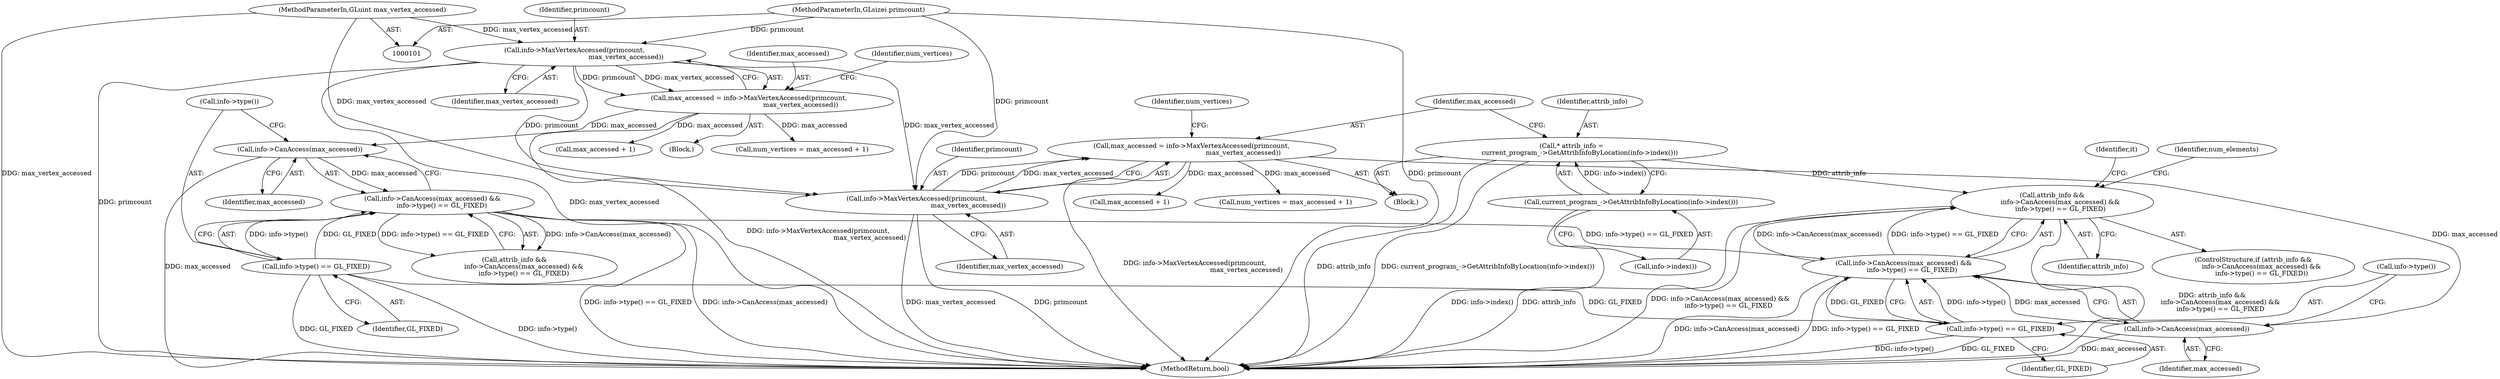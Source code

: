 digraph "0_Chrome_3aad1a37affb1ab70d1897f2b03eb8c077264984_2@pointer" {
"1000323" [label="(Call,attrib_info &&\n        info->CanAccess(max_accessed) &&\n        info->type() == GL_FIXED)"];
"1000295" [label="(Call,* attrib_info =\n        current_program_->GetAttribInfoByLocation(info->index()))"];
"1000297" [label="(Call,current_program_->GetAttribInfoByLocation(info->index()))"];
"1000325" [label="(Call,info->CanAccess(max_accessed) &&\n        info->type() == GL_FIXED)"];
"1000326" [label="(Call,info->CanAccess(max_accessed))"];
"1000300" [label="(Call,max_accessed = info->MaxVertexAccessed(primcount,\n                                                  max_vertex_accessed))"];
"1000302" [label="(Call,info->MaxVertexAccessed(primcount,\n                                                  max_vertex_accessed))"];
"1000159" [label="(Call,info->MaxVertexAccessed(primcount,\n                                                  max_vertex_accessed))"];
"1000105" [label="(MethodParameterIn,GLsizei primcount)"];
"1000103" [label="(MethodParameterIn,GLuint max_vertex_accessed)"];
"1000328" [label="(Call,info->type() == GL_FIXED)"];
"1000185" [label="(Call,info->type() == GL_FIXED)"];
"1000182" [label="(Call,info->CanAccess(max_accessed) &&\n         info->type() == GL_FIXED)"];
"1000183" [label="(Call,info->CanAccess(max_accessed))"];
"1000157" [label="(Call,max_accessed = info->MaxVertexAccessed(primcount,\n                                                  max_vertex_accessed))"];
"1000288" [label="(Block,)"];
"1000165" [label="(Call,max_accessed + 1)"];
"1000180" [label="(Call,attrib_info &&\n         info->CanAccess(max_accessed) &&\n         info->type() == GL_FIXED)"];
"1000329" [label="(Call,info->type())"];
"1000105" [label="(MethodParameterIn,GLsizei primcount)"];
"1000145" [label="(Block,)"];
"1000185" [label="(Call,info->type() == GL_FIXED)"];
"1000159" [label="(Call,info->MaxVertexAccessed(primcount,\n                                                  max_vertex_accessed))"];
"1000322" [label="(ControlStructure,if (attrib_info &&\n        info->CanAccess(max_accessed) &&\n        info->type() == GL_FIXED))"];
"1000327" [label="(Identifier,max_accessed)"];
"1000163" [label="(Call,num_vertices = max_accessed + 1)"];
"1000303" [label="(Identifier,primcount)"];
"1000161" [label="(Identifier,max_vertex_accessed)"];
"1000164" [label="(Identifier,num_vertices)"];
"1000103" [label="(MethodParameterIn,GLuint max_vertex_accessed)"];
"1000158" [label="(Identifier,max_accessed)"];
"1000402" [label="(MethodReturn,bool)"];
"1000330" [label="(Identifier,GL_FIXED)"];
"1000298" [label="(Call,info->index())"];
"1000187" [label="(Identifier,GL_FIXED)"];
"1000306" [label="(Call,num_vertices = max_accessed + 1)"];
"1000186" [label="(Call,info->type())"];
"1000287" [label="(Identifier,it)"];
"1000326" [label="(Call,info->CanAccess(max_accessed))"];
"1000307" [label="(Identifier,num_vertices)"];
"1000308" [label="(Call,max_accessed + 1)"];
"1000296" [label="(Identifier,attrib_info)"];
"1000157" [label="(Call,max_accessed = info->MaxVertexAccessed(primcount,\n                                                  max_vertex_accessed))"];
"1000325" [label="(Call,info->CanAccess(max_accessed) &&\n        info->type() == GL_FIXED)"];
"1000324" [label="(Identifier,attrib_info)"];
"1000295" [label="(Call,* attrib_info =\n        current_program_->GetAttribInfoByLocation(info->index()))"];
"1000160" [label="(Identifier,primcount)"];
"1000300" [label="(Call,max_accessed = info->MaxVertexAccessed(primcount,\n                                                  max_vertex_accessed))"];
"1000301" [label="(Identifier,max_accessed)"];
"1000297" [label="(Call,current_program_->GetAttribInfoByLocation(info->index()))"];
"1000182" [label="(Call,info->CanAccess(max_accessed) &&\n         info->type() == GL_FIXED)"];
"1000334" [label="(Identifier,num_elements)"];
"1000302" [label="(Call,info->MaxVertexAccessed(primcount,\n                                                  max_vertex_accessed))"];
"1000184" [label="(Identifier,max_accessed)"];
"1000323" [label="(Call,attrib_info &&\n        info->CanAccess(max_accessed) &&\n        info->type() == GL_FIXED)"];
"1000328" [label="(Call,info->type() == GL_FIXED)"];
"1000183" [label="(Call,info->CanAccess(max_accessed))"];
"1000304" [label="(Identifier,max_vertex_accessed)"];
"1000323" -> "1000322"  [label="AST: "];
"1000323" -> "1000324"  [label="CFG: "];
"1000323" -> "1000325"  [label="CFG: "];
"1000324" -> "1000323"  [label="AST: "];
"1000325" -> "1000323"  [label="AST: "];
"1000334" -> "1000323"  [label="CFG: "];
"1000287" -> "1000323"  [label="CFG: "];
"1000323" -> "1000402"  [label="DDG: attrib_info"];
"1000323" -> "1000402"  [label="DDG: info->CanAccess(max_accessed) &&\n        info->type() == GL_FIXED"];
"1000323" -> "1000402"  [label="DDG: attrib_info &&\n        info->CanAccess(max_accessed) &&\n        info->type() == GL_FIXED"];
"1000295" -> "1000323"  [label="DDG: attrib_info"];
"1000325" -> "1000323"  [label="DDG: info->CanAccess(max_accessed)"];
"1000325" -> "1000323"  [label="DDG: info->type() == GL_FIXED"];
"1000295" -> "1000288"  [label="AST: "];
"1000295" -> "1000297"  [label="CFG: "];
"1000296" -> "1000295"  [label="AST: "];
"1000297" -> "1000295"  [label="AST: "];
"1000301" -> "1000295"  [label="CFG: "];
"1000295" -> "1000402"  [label="DDG: attrib_info"];
"1000295" -> "1000402"  [label="DDG: current_program_->GetAttribInfoByLocation(info->index())"];
"1000297" -> "1000295"  [label="DDG: info->index()"];
"1000297" -> "1000298"  [label="CFG: "];
"1000298" -> "1000297"  [label="AST: "];
"1000297" -> "1000402"  [label="DDG: info->index()"];
"1000325" -> "1000326"  [label="CFG: "];
"1000325" -> "1000328"  [label="CFG: "];
"1000326" -> "1000325"  [label="AST: "];
"1000328" -> "1000325"  [label="AST: "];
"1000325" -> "1000402"  [label="DDG: info->CanAccess(max_accessed)"];
"1000325" -> "1000402"  [label="DDG: info->type() == GL_FIXED"];
"1000326" -> "1000325"  [label="DDG: max_accessed"];
"1000328" -> "1000325"  [label="DDG: info->type()"];
"1000328" -> "1000325"  [label="DDG: GL_FIXED"];
"1000182" -> "1000325"  [label="DDG: info->type() == GL_FIXED"];
"1000326" -> "1000327"  [label="CFG: "];
"1000327" -> "1000326"  [label="AST: "];
"1000329" -> "1000326"  [label="CFG: "];
"1000326" -> "1000402"  [label="DDG: max_accessed"];
"1000300" -> "1000326"  [label="DDG: max_accessed"];
"1000300" -> "1000288"  [label="AST: "];
"1000300" -> "1000302"  [label="CFG: "];
"1000301" -> "1000300"  [label="AST: "];
"1000302" -> "1000300"  [label="AST: "];
"1000307" -> "1000300"  [label="CFG: "];
"1000300" -> "1000402"  [label="DDG: info->MaxVertexAccessed(primcount,\n                                                  max_vertex_accessed)"];
"1000302" -> "1000300"  [label="DDG: primcount"];
"1000302" -> "1000300"  [label="DDG: max_vertex_accessed"];
"1000300" -> "1000306"  [label="DDG: max_accessed"];
"1000300" -> "1000308"  [label="DDG: max_accessed"];
"1000302" -> "1000304"  [label="CFG: "];
"1000303" -> "1000302"  [label="AST: "];
"1000304" -> "1000302"  [label="AST: "];
"1000302" -> "1000402"  [label="DDG: max_vertex_accessed"];
"1000302" -> "1000402"  [label="DDG: primcount"];
"1000159" -> "1000302"  [label="DDG: primcount"];
"1000159" -> "1000302"  [label="DDG: max_vertex_accessed"];
"1000105" -> "1000302"  [label="DDG: primcount"];
"1000103" -> "1000302"  [label="DDG: max_vertex_accessed"];
"1000159" -> "1000157"  [label="AST: "];
"1000159" -> "1000161"  [label="CFG: "];
"1000160" -> "1000159"  [label="AST: "];
"1000161" -> "1000159"  [label="AST: "];
"1000157" -> "1000159"  [label="CFG: "];
"1000159" -> "1000402"  [label="DDG: primcount"];
"1000159" -> "1000402"  [label="DDG: max_vertex_accessed"];
"1000159" -> "1000157"  [label="DDG: primcount"];
"1000159" -> "1000157"  [label="DDG: max_vertex_accessed"];
"1000105" -> "1000159"  [label="DDG: primcount"];
"1000103" -> "1000159"  [label="DDG: max_vertex_accessed"];
"1000105" -> "1000101"  [label="AST: "];
"1000105" -> "1000402"  [label="DDG: primcount"];
"1000103" -> "1000101"  [label="AST: "];
"1000103" -> "1000402"  [label="DDG: max_vertex_accessed"];
"1000328" -> "1000330"  [label="CFG: "];
"1000329" -> "1000328"  [label="AST: "];
"1000330" -> "1000328"  [label="AST: "];
"1000328" -> "1000402"  [label="DDG: info->type()"];
"1000328" -> "1000402"  [label="DDG: GL_FIXED"];
"1000185" -> "1000328"  [label="DDG: GL_FIXED"];
"1000185" -> "1000182"  [label="AST: "];
"1000185" -> "1000187"  [label="CFG: "];
"1000186" -> "1000185"  [label="AST: "];
"1000187" -> "1000185"  [label="AST: "];
"1000182" -> "1000185"  [label="CFG: "];
"1000185" -> "1000402"  [label="DDG: info->type()"];
"1000185" -> "1000402"  [label="DDG: GL_FIXED"];
"1000185" -> "1000182"  [label="DDG: info->type()"];
"1000185" -> "1000182"  [label="DDG: GL_FIXED"];
"1000182" -> "1000180"  [label="AST: "];
"1000182" -> "1000183"  [label="CFG: "];
"1000183" -> "1000182"  [label="AST: "];
"1000180" -> "1000182"  [label="CFG: "];
"1000182" -> "1000402"  [label="DDG: info->type() == GL_FIXED"];
"1000182" -> "1000402"  [label="DDG: info->CanAccess(max_accessed)"];
"1000182" -> "1000180"  [label="DDG: info->CanAccess(max_accessed)"];
"1000182" -> "1000180"  [label="DDG: info->type() == GL_FIXED"];
"1000183" -> "1000182"  [label="DDG: max_accessed"];
"1000183" -> "1000184"  [label="CFG: "];
"1000184" -> "1000183"  [label="AST: "];
"1000186" -> "1000183"  [label="CFG: "];
"1000183" -> "1000402"  [label="DDG: max_accessed"];
"1000157" -> "1000183"  [label="DDG: max_accessed"];
"1000157" -> "1000145"  [label="AST: "];
"1000158" -> "1000157"  [label="AST: "];
"1000164" -> "1000157"  [label="CFG: "];
"1000157" -> "1000402"  [label="DDG: info->MaxVertexAccessed(primcount,\n                                                  max_vertex_accessed)"];
"1000157" -> "1000163"  [label="DDG: max_accessed"];
"1000157" -> "1000165"  [label="DDG: max_accessed"];
}
